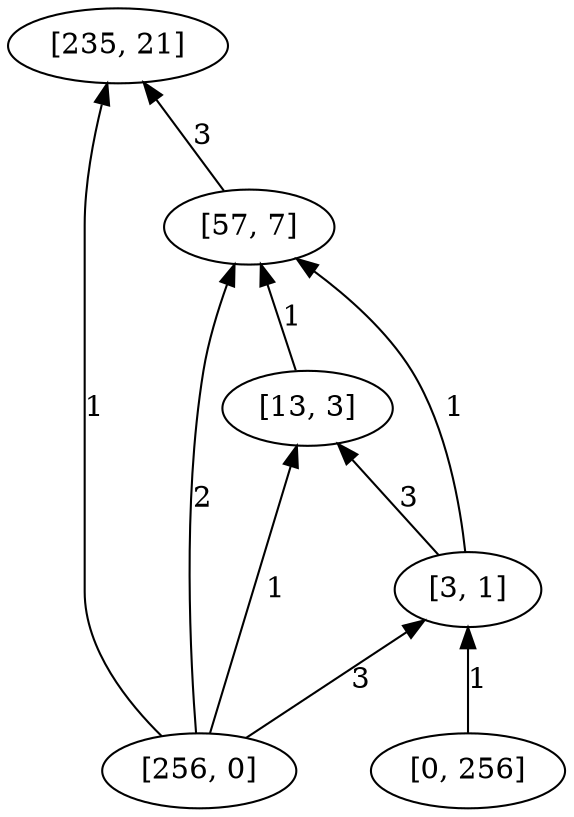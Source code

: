 digraph "DD" { 
rankdir = "BT" 
graph [ ordering = "out"];
5001 -> 1[label = "1"];
5001 -> 2[label = "2"];
5001 -> 3[label = "1"];
5001 -> 4[label = "3"];
5002 -> 4[label = "1"];
2 -> 1[label = "3"];
3 -> 2[label = "1"];
4 -> 2[label = "1"];
4 -> 3[label = "3"];
5001 [label = "[256, 0]",  shape = oval]
5002 [label = "[0, 256]",  shape = oval]
1 [label = "[235, 21]",  shape = oval]
2 [label = "[57, 7]",  shape = oval]
3 [label = "[13, 3]",  shape = oval]
4 [label = "[3, 1]",  shape = oval]
}

